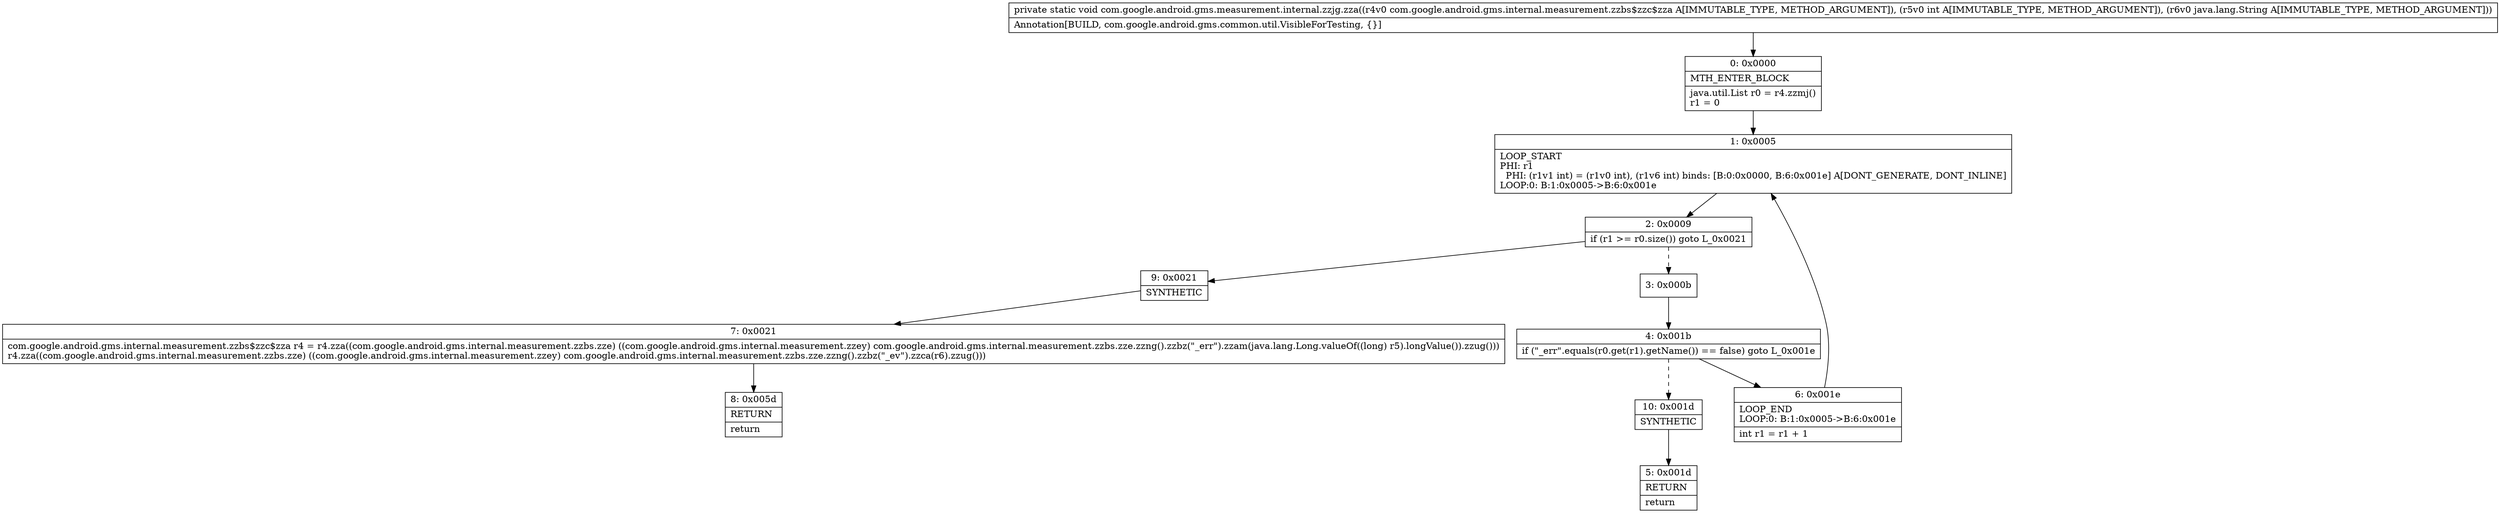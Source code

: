 digraph "CFG forcom.google.android.gms.measurement.internal.zzjg.zza(Lcom\/google\/android\/gms\/internal\/measurement\/zzbs$zzc$zza;ILjava\/lang\/String;)V" {
Node_0 [shape=record,label="{0\:\ 0x0000|MTH_ENTER_BLOCK\l|java.util.List r0 = r4.zzmj()\lr1 = 0\l}"];
Node_1 [shape=record,label="{1\:\ 0x0005|LOOP_START\lPHI: r1 \l  PHI: (r1v1 int) = (r1v0 int), (r1v6 int) binds: [B:0:0x0000, B:6:0x001e] A[DONT_GENERATE, DONT_INLINE]\lLOOP:0: B:1:0x0005\-\>B:6:0x001e\l}"];
Node_2 [shape=record,label="{2\:\ 0x0009|if (r1 \>= r0.size()) goto L_0x0021\l}"];
Node_3 [shape=record,label="{3\:\ 0x000b}"];
Node_4 [shape=record,label="{4\:\ 0x001b|if (\"_err\".equals(r0.get(r1).getName()) == false) goto L_0x001e\l}"];
Node_5 [shape=record,label="{5\:\ 0x001d|RETURN\l|return\l}"];
Node_6 [shape=record,label="{6\:\ 0x001e|LOOP_END\lLOOP:0: B:1:0x0005\-\>B:6:0x001e\l|int r1 = r1 + 1\l}"];
Node_7 [shape=record,label="{7\:\ 0x0021|com.google.android.gms.internal.measurement.zzbs$zzc$zza r4 = r4.zza((com.google.android.gms.internal.measurement.zzbs.zze) ((com.google.android.gms.internal.measurement.zzey) com.google.android.gms.internal.measurement.zzbs.zze.zzng().zzbz(\"_err\").zzam(java.lang.Long.valueOf((long) r5).longValue()).zzug()))\lr4.zza((com.google.android.gms.internal.measurement.zzbs.zze) ((com.google.android.gms.internal.measurement.zzey) com.google.android.gms.internal.measurement.zzbs.zze.zzng().zzbz(\"_ev\").zzca(r6).zzug()))\l}"];
Node_8 [shape=record,label="{8\:\ 0x005d|RETURN\l|return\l}"];
Node_9 [shape=record,label="{9\:\ 0x0021|SYNTHETIC\l}"];
Node_10 [shape=record,label="{10\:\ 0x001d|SYNTHETIC\l}"];
MethodNode[shape=record,label="{private static void com.google.android.gms.measurement.internal.zzjg.zza((r4v0 com.google.android.gms.internal.measurement.zzbs$zzc$zza A[IMMUTABLE_TYPE, METHOD_ARGUMENT]), (r5v0 int A[IMMUTABLE_TYPE, METHOD_ARGUMENT]), (r6v0 java.lang.String A[IMMUTABLE_TYPE, METHOD_ARGUMENT]))  | Annotation[BUILD, com.google.android.gms.common.util.VisibleForTesting, \{\}]\l}"];
MethodNode -> Node_0;
Node_0 -> Node_1;
Node_1 -> Node_2;
Node_2 -> Node_3[style=dashed];
Node_2 -> Node_9;
Node_3 -> Node_4;
Node_4 -> Node_6;
Node_4 -> Node_10[style=dashed];
Node_6 -> Node_1;
Node_7 -> Node_8;
Node_9 -> Node_7;
Node_10 -> Node_5;
}

